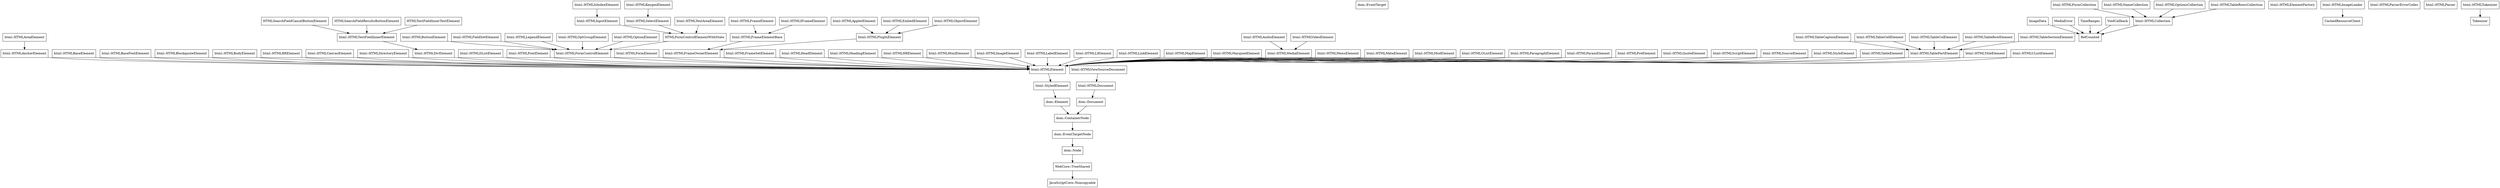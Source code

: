 digraph G{
	node [shape=record];
	Document [shape=record label="<self> dom::Document"];
	Noncopyable [shape=record, label="<self> JavaScriptCore::Noncopyable"];
	TreeShared [shape=record, label="<self> WebCore::TreeShared"];
	wNode [shape=record, label="<self> dom::Node"];
	StyledElement [shape=record, label="<self> html::StyledElement"];
	Element [shape=record, label="<self> dom::Element"];
	ContainerNode [shape=record, label="<self> dom::ContainerNode"];
	EventTargetNode [shape=record, label="<self> dom::EventTargetNode"];
	EventTarget [shape=record, label="<self> dom::EventTarget"];

	HTMLAnchorElement      	[shape=record,label="<self> html::HTMLAnchorElement"];
	HTMLAppletElement 		[shape=record,label="<self> html::HTMLAppletElement"];
	HTMLAreaElement 		[shape=record,label="<self> html::HTMLAreaElement"];
	HTMLAudioElement        [shape=record,label="<self> html::HTMLAudioElement"];
	HTMLBaseElement 		[shape=record,label="<self> html::HTMLBaseElement"];
	HTMLBaseFontElement 	[shape=record,label="<self> html::HTMLBaseFontElement"];
	HTMLBlockquoteElement   [shape=record,label="<self> html::HTMLBlockquoteElement"];
	HTMLBodyElement         [shape=record,label="<self> html::HTMLBodyElement"];
	HTMLBRElement 			[shape=record,label="<self> html::HTMLBRElement"];
	HTMLButtonElement       [shape=record,label="<self> html::HTMLButtonElement"];
	HTMLCanvasElement       [shape=record,label="<self> html::HTMLCanvasElement"];
	HTMLCollection          [shape=record,label="<self> html::HTMLCollection"];
	HTMLDirectoryElement    [shape=record,label="<self> html::HTMLDirectoryElement"];
	HTMLDivElement          [shape=record,label="<self> html::HTMLDivElement"];
	HTMLDListElement        [shape=record,label="<self> html::HTMLDListElement"];
	HTMLDocument            [shape=record,label="<self> html::HTMLDocument"];
	HTMLElementFactory 		[shape=record,label="<self> html::HTMLElementFactory"];
	HTMLElement             [shape=record,label="<self> html::HTMLElement"];
	HTMLEmbedElement        [shape=record,label="<self> html::HTMLEmbedElement"];
	HTMLFieldSetElement     [shape=record,label="<self> html::HTMLFieldSetElement"];
	HTMLFontElement         [shape=record,label="<self> html::HTMLFontElement"];
	HTMLFormCollection      [shape=record,label="<self> html::HTMLFormCollection"];
	HTMLFormControlElement  [shape=record,label="<self> html::HTMLFormControlElement"];
	HTMLFormElement         [shape=record,label="<self> html::HTMLFormElement"];
	HTMLFrameElementBase    [shape=record,label="<self> html::HTMLFrameElementBase"];
	HTMLFrameElement        [shape=record,label="<self> html::HTMLFrameElement"];
	HTMLFrameOwnerElement   [shape=record,label="<self> html::HTMLFrameOwnerElement"];
	HTMLFrameSetElement     [shape=record,label="<self> html::HTMLFrameSetElement"];
	HTMLHeadElement         [shape=record,label="<self> html::HTMLHeadElement"];
	HTMLHeadingElement      [shape=record,label="<self> html::HTMLHeadingElement"];
	HTMLHRElement           [shape=record,label="<self> html::HTMLHRElement"];
	HTMLHtmlElement         [shape=record,label="<self> html::HTMLHtmlElement"];
	HTMLIFrameElement       [shape=record,label="<self> html::HTMLIFrameElement"];
	HTMLImageElement        [shape=record,label="<self> html::HTMLImageElement"];
	HTMLImageLoader         [shape=record,label="<self> html::HTMLImageLoader"];
	HTMLInputElement        [shape=record,label="<self> html::HTMLInputElement"];
	HTMLIsIndexElement      [shape=record,label="<self> html::HTMLIsIndexElement"];
	HTMLKeygenElement       [shape=record,label="<self> html::HTMLKeygenElement"];
	HTMLLabelElement        [shape=record,label="<self> html::HTMLLabelElement"];
	HTMLLegendElement       [shape=record,label="<self> html::HTMLLegendElement"];
	HTMLLIElement           [shape=record,label="<self> html::HTMLLIElement"];
	HTMLLinkElement         [shape=record,label="<self> html::HTMLLinkElement"];
	HTMLMapElement          [shape=record,label="<self> html::HTMLMapElement"];
	HTMLMarqueeElement      [shape=record,label="<self> html::HTMLMarqueeElement"];
	HTMLMediaElement        [shape=record,label="<self> html::HTMLMediaElement"];
	HTMLMenuElement         [shape=record,label="<self> html::HTMLMenuElement"];
	HTMLMetaElement         [shape=record,label="<self> html::HTMLMetaElement"];
	HTMLModElement          [shape=record,label="<self> html::HTMLModElement"];
	HTMLNameCollection      [shape=record,label="<self> html::HTMLNameCollection"];
	HTMLObjectElement       [shape=record,label="<self> html::HTMLObjectElement"];
	HTMLOListElement        [shape=record,label="<self> html::HTMLOListElement"];
	HTMLOptGroupElement     [shape=record,label="<self> html::HTMLOptGroupElement"];
	HTMLOptionElement       [shape=record,label="<self> html::HTMLOptionElement"];
	HTMLOptionsCollection   [shape=record,label="<self> html::HTMLOptionsCollection"];
	HTMLParagraphElement    [shape=record,label="<self> html::HTMLParagraphElement"];
	HTMLParamElement        [shape=record,label="<self> html::HTMLParamElement"];
	HTMLParserErrorCodes    [shape=record,label="<self> html::HTMLParserErrorCodes"];
	HTMLParser              [shape=record,label="<self> html::HTMLParser"];
	HTMLPlugInElement       [shape=record,label="<self> html::HTMLPlugInElement"];
	HTMLPreElement          [shape=record,label="<self> html::HTMLPreElement"];
	HTMLQuoteElement        [shape=record,label="<self> html::HTMLQuoteElement"];
	HTMLScriptElement       [shape=record,label="<self> html::HTMLScriptElement"];
	HTMLSelectElement       [shape=record,label="<self> html::HTMLSelectElement"];
	HTMLSourceElement       [shape=record,label="<self> html::HTMLSourceElement"];
	HTMLStyleElement 		[shape=record,label="<self> html::HTMLStyleElement 	"];
	HTMLTableCaptionElement [shape=record,label="<self> html::HTMLTableCaptionElement"];
	HTMLTableCellElement    [shape=record,label="<self> html::HTMLTableCellElement"];
	HTMLTableColElement     [shape=record,label="<self> html::HTMLTableColElement"];
	HTMLTableElement        [shape=record,label="<self> html::HTMLTableElement"];
	HTMLTablePartElement    [shape=record,label="<self> html::HTMLTablePartElement"];
	HTMLTableRowElement     [shape=record,label="<self> html::HTMLTableRowElement"];
	HTMLTableRowsCollection [shape=record,label="<self> html::HTMLTableRowsCollection"];
	HTMLTableSectionElement [shape=record,label="<self> html::HTMLTableSectionElement"];
	HTMLTextAreaElement     [shape=record,label="<self> html::HTMLTextAreaElement"];
	HTMLTitleElement        [shape=record,label="<self> html::HTMLTitleElement"];
	HTMLTokenizer           [shape=record,label="<self> html::HTMLTokenizer"];
	HTMLUListElement        [shape=record,label="<self> html::HTMLUListElement"];
	HTMLVideoElement 		[shape=record,label="<self> html::HTMLVideoElement"];
	HTMLViewSourceDocument  [shape=record,label="<self> html::HTMLViewSourceDocument"];
	HTMLTextFieldInnerElement        [shape=record,label="<self> html::HTMLTextFieldInnerElement"];


	TreeShared -> Noncopyable ;
	wNode -> TreeShared ;
	EventTargetNode -> wNode ;
	ContainerNode -> EventTargetNode ;
	Element -> ContainerNode ;
    Document -> ContainerNode ;
	StyledElement -> Element;

	HTMLAnchorElement -> HTMLElement;
	HTMLAppletElement -> HTMLPlugInElement;
	HTMLAreaElement -> HTMLAnchorElement;
	HTMLAudioElement -> HTMLMediaElement;
	HTMLBaseElement -> HTMLElement;
	HTMLBaseFontElement -> HTMLElement;
	HTMLBlockquoteElement -> HTMLElement;
	HTMLBodyElement -> HTMLElement;
	HTMLBRElement -> HTMLElement;
	HTMLButtonElement -> HTMLFormControlElement;
	HTMLCanvasElement -> HTMLElement;
	HTMLCollection -> RefCounted;
	HTMLDirectoryElement -> HTMLElement;
	HTMLDivElement -> HTMLElement;
	HTMLDListElement -> HTMLElement;
	HTMLDocument -> Document;
	HTMLElement -> StyledElement;
	HTMLEmbedElement -> HTMLPlugInElement;
	HTMLFieldSetElement -> HTMLFormControlElement;
	HTMLFontElement -> HTMLElement;
	HTMLFormCollection -> HTMLCollection;
	HTMLFormControlElement -> HTMLElement;
	HTMLFormControlElementWithState -> HTMLFormControlElement;
	HTMLFormElement -> HTMLElement;
	HTMLFrameElementBase -> HTMLFrameOwnerElement;
	HTMLFrameElement -> HTMLFrameElementBase;
	HTMLFrameOwnerElement -> HTMLElement;
	HTMLFrameSetElement -> HTMLElement;
	HTMLHeadElement -> HTMLElement;
	HTMLHeadingElement -> HTMLElement;
	HTMLHRElement -> HTMLElement;
	HTMLHtmlElement -> HTMLElement;
	HTMLIFrameElement -> HTMLFrameElementBase;
	HTMLImageElement -> HTMLElement;
	HTMLImageLoader -> CachedResourceClient;
	HTMLInputElement -> HTMLFormControlElementWithState;
	HTMLIsIndexElement -> HTMLInputElement;
	HTMLKeygenElement -> HTMLSelectElement;
	HTMLLabelElement -> HTMLElement;
	HTMLLegendElement -> HTMLFormControlElement;
	HTMLLIElement -> HTMLElement;
	HTMLLinkElement -> HTMLElement;
	HTMLMapElement -> HTMLElement;
	HTMLMarqueeElement -> HTMLElement;
	HTMLMediaElement -> HTMLElement;
	HTMLMenuElement -> HTMLElement;
	HTMLMetaElement -> HTMLElement;
	HTMLModElement -> HTMLElement;
	HTMLNameCollection -> HTMLCollection;
	HTMLObjectElement -> HTMLPlugInElement;
	HTMLOListElement -> HTMLElement;
	HTMLOptGroupElement -> HTMLFormControlElement;
	HTMLOptionElement -> HTMLFormControlElement;
	HTMLOptionsCollection -> HTMLCollection;
	HTMLParagraphElement -> HTMLElement;
	HTMLParamElement -> HTMLElement;
	HTMLPlugInElement -> HTMLFrameOwnerElement;
	HTMLPreElement -> HTMLElement;
	HTMLQuoteElement -> HTMLElement;
	HTMLScriptElement -> HTMLElement;
	HTMLSearchFieldCancelButtonElement -> HTMLTextFieldInnerElement;
	HTMLSearchFieldResultsButtonElement -> HTMLTextFieldInnerElement;
	HTMLSelectElement -> HTMLFormControlElementWithState;
	HTMLSourceElement -> HTMLElement;
	HTMLStyleElement -> HTMLElement;
	HTMLTableCaptionElement -> HTMLTablePartElement;
	HTMLTableCellElement -> HTMLTablePartElement;
	HTMLTableColElement -> HTMLTablePartElement;
	HTMLTableElement -> HTMLElement;
	HTMLTablePartElement -> HTMLElement;
	HTMLTableRowElement -> HTMLTablePartElement;
	HTMLTableRowsCollection -> HTMLCollection;
	HTMLTableSectionElement -> HTMLTablePartElement;
	HTMLTextAreaElement -> HTMLFormControlElementWithState;
	HTMLTextFieldInnerElement -> HTMLDivElement;
	HTMLTextFieldInnerTextElement -> HTMLTextFieldInnerElement;
	HTMLTitleElement -> HTMLElement;
	HTMLTokenizer -> Tokenizer;
	HTMLUListElement -> HTMLElement;
	HTMLVideoElement -> HTMLMediaElement;
	HTMLViewSourceDocument -> HTMLDocument;
	ImageData -> RefCounted;
	MediaError -> RefCounted;
	TimeRanges -> RefCounted;
	VoidCallback -> RefCounted;
}
